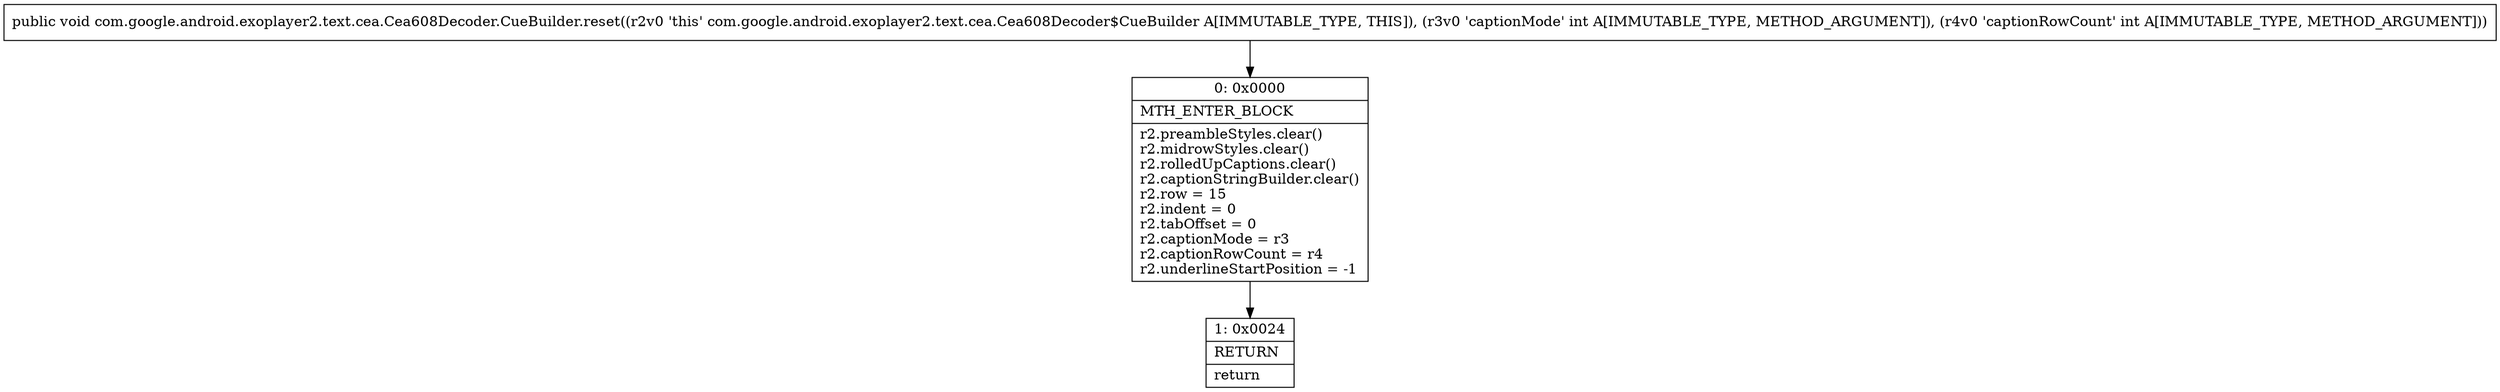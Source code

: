 digraph "CFG forcom.google.android.exoplayer2.text.cea.Cea608Decoder.CueBuilder.reset(II)V" {
Node_0 [shape=record,label="{0\:\ 0x0000|MTH_ENTER_BLOCK\l|r2.preambleStyles.clear()\lr2.midrowStyles.clear()\lr2.rolledUpCaptions.clear()\lr2.captionStringBuilder.clear()\lr2.row = 15\lr2.indent = 0\lr2.tabOffset = 0\lr2.captionMode = r3\lr2.captionRowCount = r4\lr2.underlineStartPosition = \-1\l}"];
Node_1 [shape=record,label="{1\:\ 0x0024|RETURN\l|return\l}"];
MethodNode[shape=record,label="{public void com.google.android.exoplayer2.text.cea.Cea608Decoder.CueBuilder.reset((r2v0 'this' com.google.android.exoplayer2.text.cea.Cea608Decoder$CueBuilder A[IMMUTABLE_TYPE, THIS]), (r3v0 'captionMode' int A[IMMUTABLE_TYPE, METHOD_ARGUMENT]), (r4v0 'captionRowCount' int A[IMMUTABLE_TYPE, METHOD_ARGUMENT])) }"];
MethodNode -> Node_0;
Node_0 -> Node_1;
}

